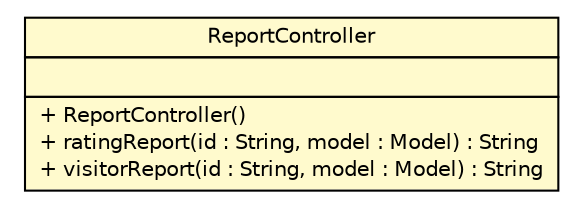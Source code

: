 #!/usr/local/bin/dot
#
# Class diagram 
# Generated by UMLGraph version R5_6 (http://www.umlgraph.org/)
#

digraph G {
	edge [fontname="Helvetica",fontsize=10,labelfontname="Helvetica",labelfontsize=10];
	node [fontname="Helvetica",fontsize=10,shape=plaintext];
	nodesep=0.25;
	ranksep=0.5;
	// edu.easternct.csc231.nationalparks.view.controller.ReportController
	c557 [label=<<table title="edu.easternct.csc231.nationalparks.view.controller.ReportController" border="0" cellborder="1" cellspacing="0" cellpadding="2" port="p" bgcolor="lemonChiffon" href="./ReportController.html">
		<tr><td><table border="0" cellspacing="0" cellpadding="1">
<tr><td align="center" balign="center"> ReportController </td></tr>
		</table></td></tr>
		<tr><td><table border="0" cellspacing="0" cellpadding="1">
<tr><td align="left" balign="left">  </td></tr>
		</table></td></tr>
		<tr><td><table border="0" cellspacing="0" cellpadding="1">
<tr><td align="left" balign="left"> + ReportController() </td></tr>
<tr><td align="left" balign="left"> + ratingReport(id : String, model : Model) : String </td></tr>
<tr><td align="left" balign="left"> + visitorReport(id : String, model : Model) : String </td></tr>
		</table></td></tr>
		</table>>, URL="./ReportController.html", fontname="Helvetica", fontcolor="black", fontsize=10.0];
}


